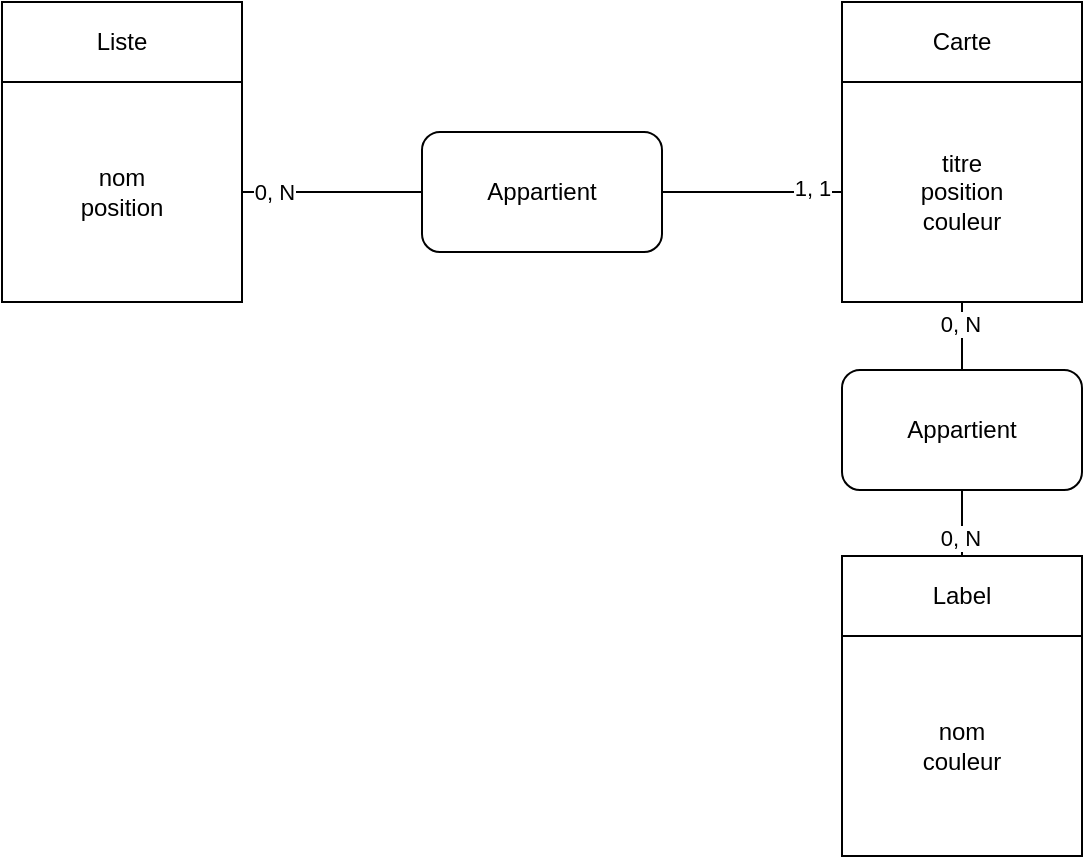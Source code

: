 <mxfile>
    <diagram id="dQFnZxJce5pc9kqq0o2E" name="Page-1">
        <mxGraphModel dx="620" dy="314" grid="1" gridSize="10" guides="1" tooltips="1" connect="1" arrows="1" fold="1" page="1" pageScale="1" pageWidth="827" pageHeight="1169" math="0" shadow="0">
            <root>
                <mxCell id="0"/>
                <mxCell id="1" parent="0"/>
                <mxCell id="4" value="" style="group" parent="1" vertex="1" connectable="0">
                    <mxGeometry x="40" y="90" width="120" height="150" as="geometry"/>
                </mxCell>
                <mxCell id="2" value="Liste" style="rounded=0;whiteSpace=wrap;html=1;" parent="4" vertex="1">
                    <mxGeometry width="120" height="40" as="geometry"/>
                </mxCell>
                <mxCell id="3" value="nom&lt;br&gt;position" style="rounded=0;whiteSpace=wrap;html=1;" parent="4" vertex="1">
                    <mxGeometry y="40" width="120" height="110" as="geometry"/>
                </mxCell>
                <mxCell id="5" value="" style="group" parent="1" vertex="1" connectable="0">
                    <mxGeometry x="460" y="90" width="120" height="150" as="geometry"/>
                </mxCell>
                <mxCell id="6" value="Carte" style="rounded=0;whiteSpace=wrap;html=1;" parent="5" vertex="1">
                    <mxGeometry width="120" height="40" as="geometry"/>
                </mxCell>
                <mxCell id="7" value="titre&lt;br&gt;position&lt;br&gt;couleur" style="rounded=0;whiteSpace=wrap;html=1;" parent="5" vertex="1">
                    <mxGeometry y="40" width="120" height="110" as="geometry"/>
                </mxCell>
                <mxCell id="9" value="Appartient" style="rounded=1;whiteSpace=wrap;html=1;" parent="1" vertex="1">
                    <mxGeometry x="250" y="155" width="120" height="60" as="geometry"/>
                </mxCell>
                <mxCell id="12" value="" style="endArrow=none;html=1;rounded=0;edgeStyle=orthogonalEdgeStyle;entryX=0;entryY=0.5;entryDx=0;entryDy=0;exitX=1;exitY=0.5;exitDx=0;exitDy=0;" parent="1" source="9" target="7" edge="1">
                    <mxGeometry width="50" height="50" relative="1" as="geometry">
                        <mxPoint x="370" y="174.5" as="sourcePoint"/>
                        <mxPoint x="430" y="174.5" as="targetPoint"/>
                    </mxGeometry>
                </mxCell>
                <mxCell id="17" value="1, 1" style="edgeLabel;html=1;align=center;verticalAlign=middle;resizable=0;points=[];" parent="12" vertex="1" connectable="0">
                    <mxGeometry x="0.658" y="2" relative="1" as="geometry">
                        <mxPoint as="offset"/>
                    </mxGeometry>
                </mxCell>
                <mxCell id="15" value="" style="endArrow=none;html=1;rounded=0;edgeStyle=orthogonalEdgeStyle;entryX=0;entryY=0.5;entryDx=0;entryDy=0;exitX=1;exitY=0.5;exitDx=0;exitDy=0;" parent="1" source="3" target="9" edge="1">
                    <mxGeometry width="50" height="50" relative="1" as="geometry">
                        <mxPoint x="380" y="184.5" as="sourcePoint"/>
                        <mxPoint x="465.56" y="185.54" as="targetPoint"/>
                    </mxGeometry>
                </mxCell>
                <mxCell id="16" value="0, N" style="edgeLabel;html=1;align=center;verticalAlign=middle;resizable=0;points=[];" parent="15" vertex="1" connectable="0">
                    <mxGeometry x="-0.653" relative="1" as="geometry">
                        <mxPoint as="offset"/>
                    </mxGeometry>
                </mxCell>
                <mxCell id="18" value="" style="group" parent="1" vertex="1" connectable="0">
                    <mxGeometry x="460" y="367" width="120" height="150" as="geometry"/>
                </mxCell>
                <mxCell id="19" value="Label" style="rounded=0;whiteSpace=wrap;html=1;" parent="18" vertex="1">
                    <mxGeometry width="120" height="40" as="geometry"/>
                </mxCell>
                <mxCell id="20" value="nom&lt;br&gt;couleur" style="rounded=0;whiteSpace=wrap;html=1;" parent="18" vertex="1">
                    <mxGeometry y="40" width="120" height="110" as="geometry"/>
                </mxCell>
                <mxCell id="21" value="Appartient" style="rounded=1;whiteSpace=wrap;html=1;" parent="1" vertex="1">
                    <mxGeometry x="460" y="274" width="120" height="60" as="geometry"/>
                </mxCell>
                <mxCell id="22" value="" style="endArrow=none;html=1;rounded=0;edgeStyle=orthogonalEdgeStyle;entryX=0.5;entryY=0;entryDx=0;entryDy=0;exitX=0.5;exitY=1;exitDx=0;exitDy=0;" parent="1" source="7" target="21" edge="1">
                    <mxGeometry width="50" height="50" relative="1" as="geometry">
                        <mxPoint x="380" y="195" as="sourcePoint"/>
                        <mxPoint x="470" y="195" as="targetPoint"/>
                    </mxGeometry>
                </mxCell>
                <mxCell id="26" value="0, N" style="edgeLabel;html=1;align=center;verticalAlign=middle;resizable=0;points=[];" parent="22" vertex="1" connectable="0">
                    <mxGeometry x="-0.384" y="-1" relative="1" as="geometry">
                        <mxPoint as="offset"/>
                    </mxGeometry>
                </mxCell>
                <mxCell id="24" value="" style="endArrow=none;html=1;rounded=0;edgeStyle=orthogonalEdgeStyle;entryX=0.5;entryY=0;entryDx=0;entryDy=0;exitX=0.5;exitY=1;exitDx=0;exitDy=0;" parent="1" source="21" target="19" edge="1">
                    <mxGeometry width="50" height="50" relative="1" as="geometry">
                        <mxPoint x="530" y="250" as="sourcePoint"/>
                        <mxPoint x="530" y="280" as="targetPoint"/>
                    </mxGeometry>
                </mxCell>
                <mxCell id="27" value="0, N" style="edgeLabel;html=1;align=center;verticalAlign=middle;resizable=0;points=[];" parent="24" vertex="1" connectable="0">
                    <mxGeometry x="0.438" y="-1" relative="1" as="geometry">
                        <mxPoint as="offset"/>
                    </mxGeometry>
                </mxCell>
            </root>
        </mxGraphModel>
    </diagram>
</mxfile>
